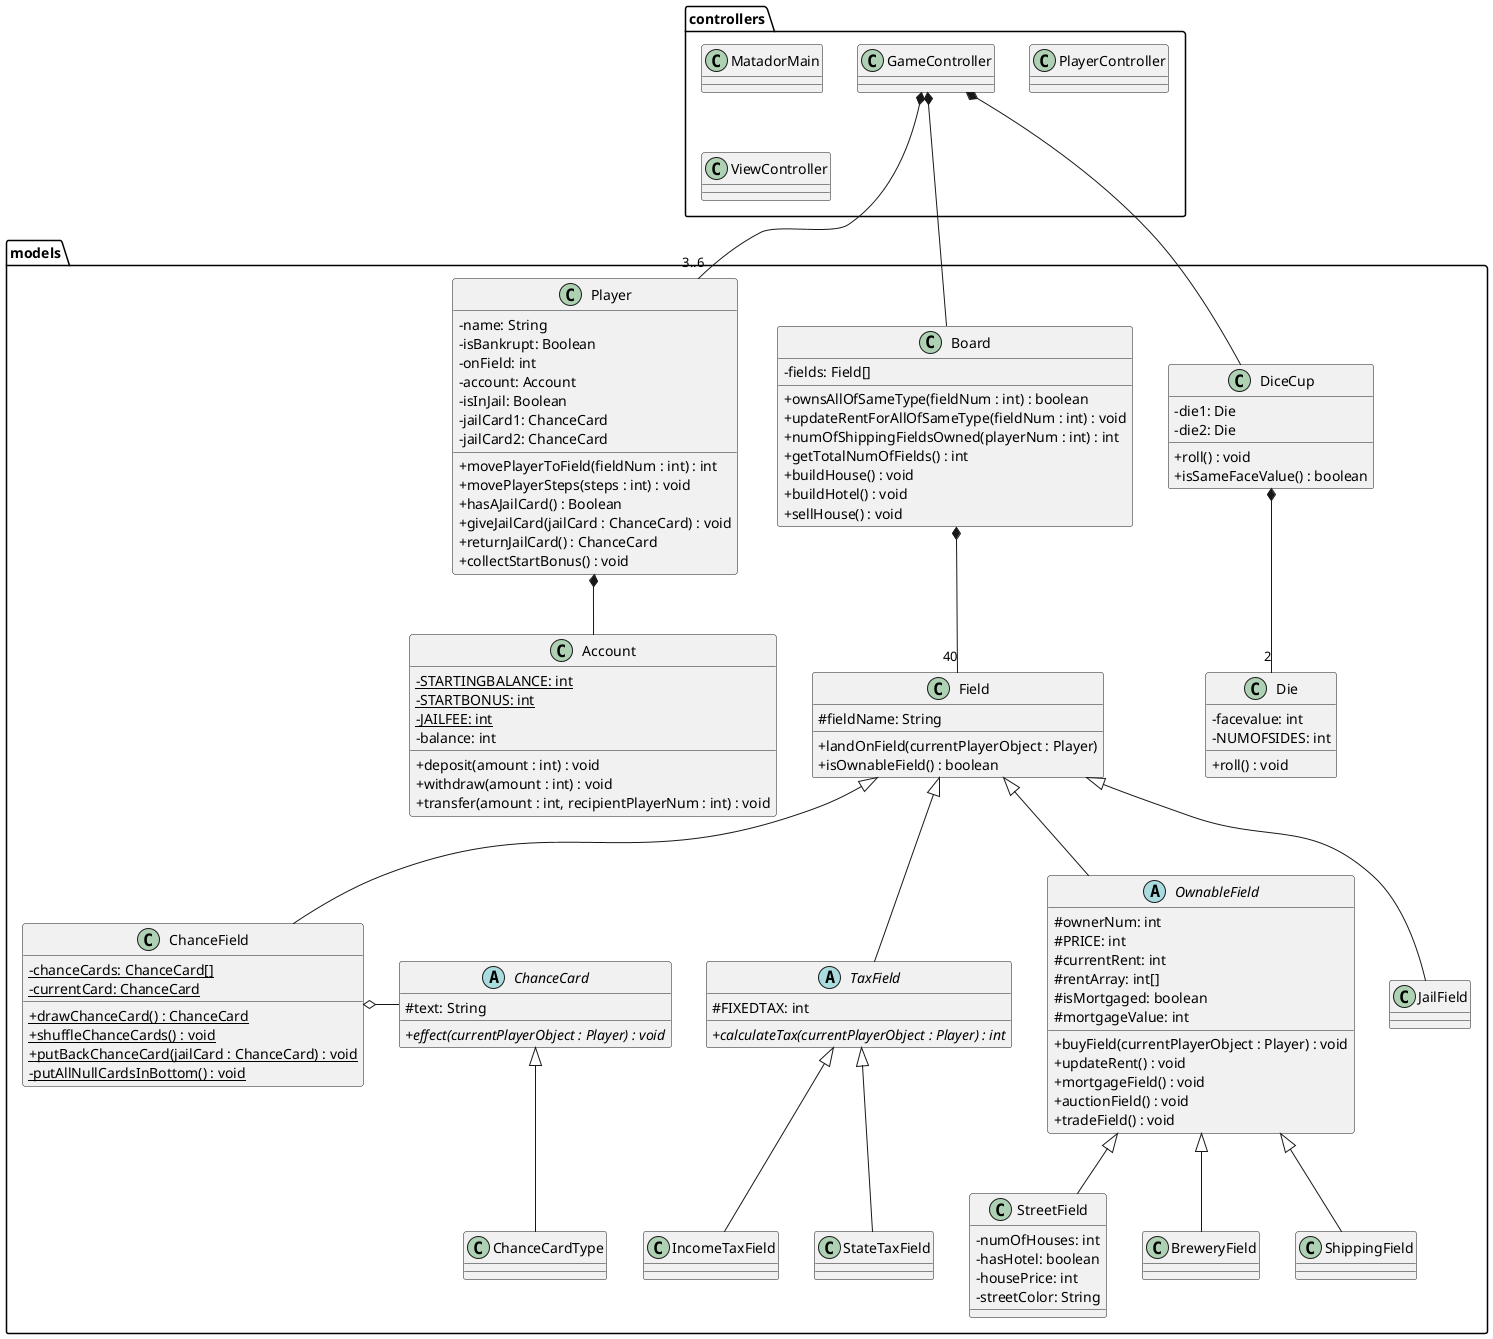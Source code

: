 @startuml
'https://plantuml.com/class-diagram
skinparam classAttributeIconSize 0
package controllers {

class MatadorMain {

}

class GameController {

}

class PlayerController {

}

class ViewController {

}

}

package models {

class Player {
    -name: String
    -isBankrupt: Boolean
    -onField: int
    -account: Account
    -isInJail: Boolean
    -jailCard1: ChanceCard
    -jailCard2: ChanceCard

    +movePlayerToField(fieldNum : int) : int
    +movePlayerSteps(steps : int) : void
    +hasAJailCard() : Boolean
    +giveJailCard(jailCard : ChanceCard) : void
    +returnJailCard() : ChanceCard
    +collectStartBonus() : void
}

class Board {
    -fields: Field[]

    +ownsAllOfSameType(fieldNum : int) : boolean
    +updateRentForAllOfSameType(fieldNum : int) : void
    +numOfShippingFieldsOwned(playerNum : int) : int
    +getTotalNumOfFields() : int
    +buildHouse() : void
    +buildHotel() : void
    +sellHouse() : void
}

class Field {
    #fieldName: String

    +landOnField(currentPlayerObject : Player)
    +isOwnableField() : boolean
}

class Account {
    {static} -STARTINGBALANCE: int
    {static} -STARTBONUS: int
    {static} -JAILFEE: int
    -balance: int

    +deposit(amount : int) : void
    +withdraw(amount : int) : void
    +transfer(amount : int, recipientPlayerNum : int) : void
}

class DiceCup {
    -die1: Die
    -die2: Die

    +roll() : void
    +isSameFaceValue() : boolean
}

class Die {
    -facevalue: int
    -NUMOFSIDES: int

    +roll() : void
}

class ChanceCardType {

}

abstract class ChanceCard {
    #text: String

    {abstract}+effect(currentPlayerObject : Player) : void
}

abstract class OwnableField {
        #ownerNum: int
        #PRICE: int
        #currentRent: int
        #rentArray: int[]
        #isMortgaged: boolean
        #mortgageValue: int

        +buyField(currentPlayerObject : Player) : void
        +updateRent() : void
        +mortgageField() : void
        +auctionField() : void
        +tradeField() : void
}

class StreetField {
    -numOfHouses: int
    -hasHotel: boolean
    -housePrice: int
    -streetColor: String

}

class BreweryField {

}

class ShippingField {

}

class ChanceField {
    {static}-chanceCards: ChanceCard[]
    {static}-currentCard: ChanceCard

    {static}+drawChanceCard() : ChanceCard
    {static}+shuffleChanceCards() : void
    {static}+putBackChanceCard(jailCard : ChanceCard) : void
    {static}-putAllNullCardsInBottom() : void
}

class JailField {

}

abstract class TaxField {
    #FIXEDTAX: int

    {abstract}+calculateTax(currentPlayerObject : Player) : int
}

class StateTaxField {

}

class IncomeTaxField {

}

}

GameController *--- Board
GameController *--- DiceCup
GameController *--- "3..6" Player
Player *-- Account
Board *-- "40" Field
OwnableField <|-- StreetField
Field <|-- ChanceField
Field <|-- JailField
ChanceField o- ChanceCard
ChanceCard <|-- ChanceCardType
DiceCup *-- "2" Die
Field <|-- OwnableField
OwnableField <|-- BreweryField
OwnableField <|-- ShippingField
Field <|-- TaxField
TaxField <|-- StateTaxField
TaxField <|-- IncomeTaxField


@enduml